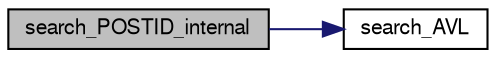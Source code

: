 digraph "search_POSTID_internal"
{
  edge [fontname="FreeSans",fontsize="10",labelfontname="FreeSans",labelfontsize="10"];
  node [fontname="FreeSans",fontsize="10",shape=record];
  rankdir="LR";
  Node1 [label="search_POSTID_internal",height=0.2,width=0.4,color="black", fillcolor="grey75", style="filled", fontcolor="black"];
  Node1 -> Node2 [color="midnightblue",fontsize="10",style="solid",fontname="FreeSans"];
  Node2 [label="search_AVL",height=0.2,width=0.4,color="black", fillcolor="white", style="filled",URL="$mytree_8c.html#aa4afa2c50dd5ec034929cac768d520db",tooltip="Função que procura um elemento na árvore. "];
}
